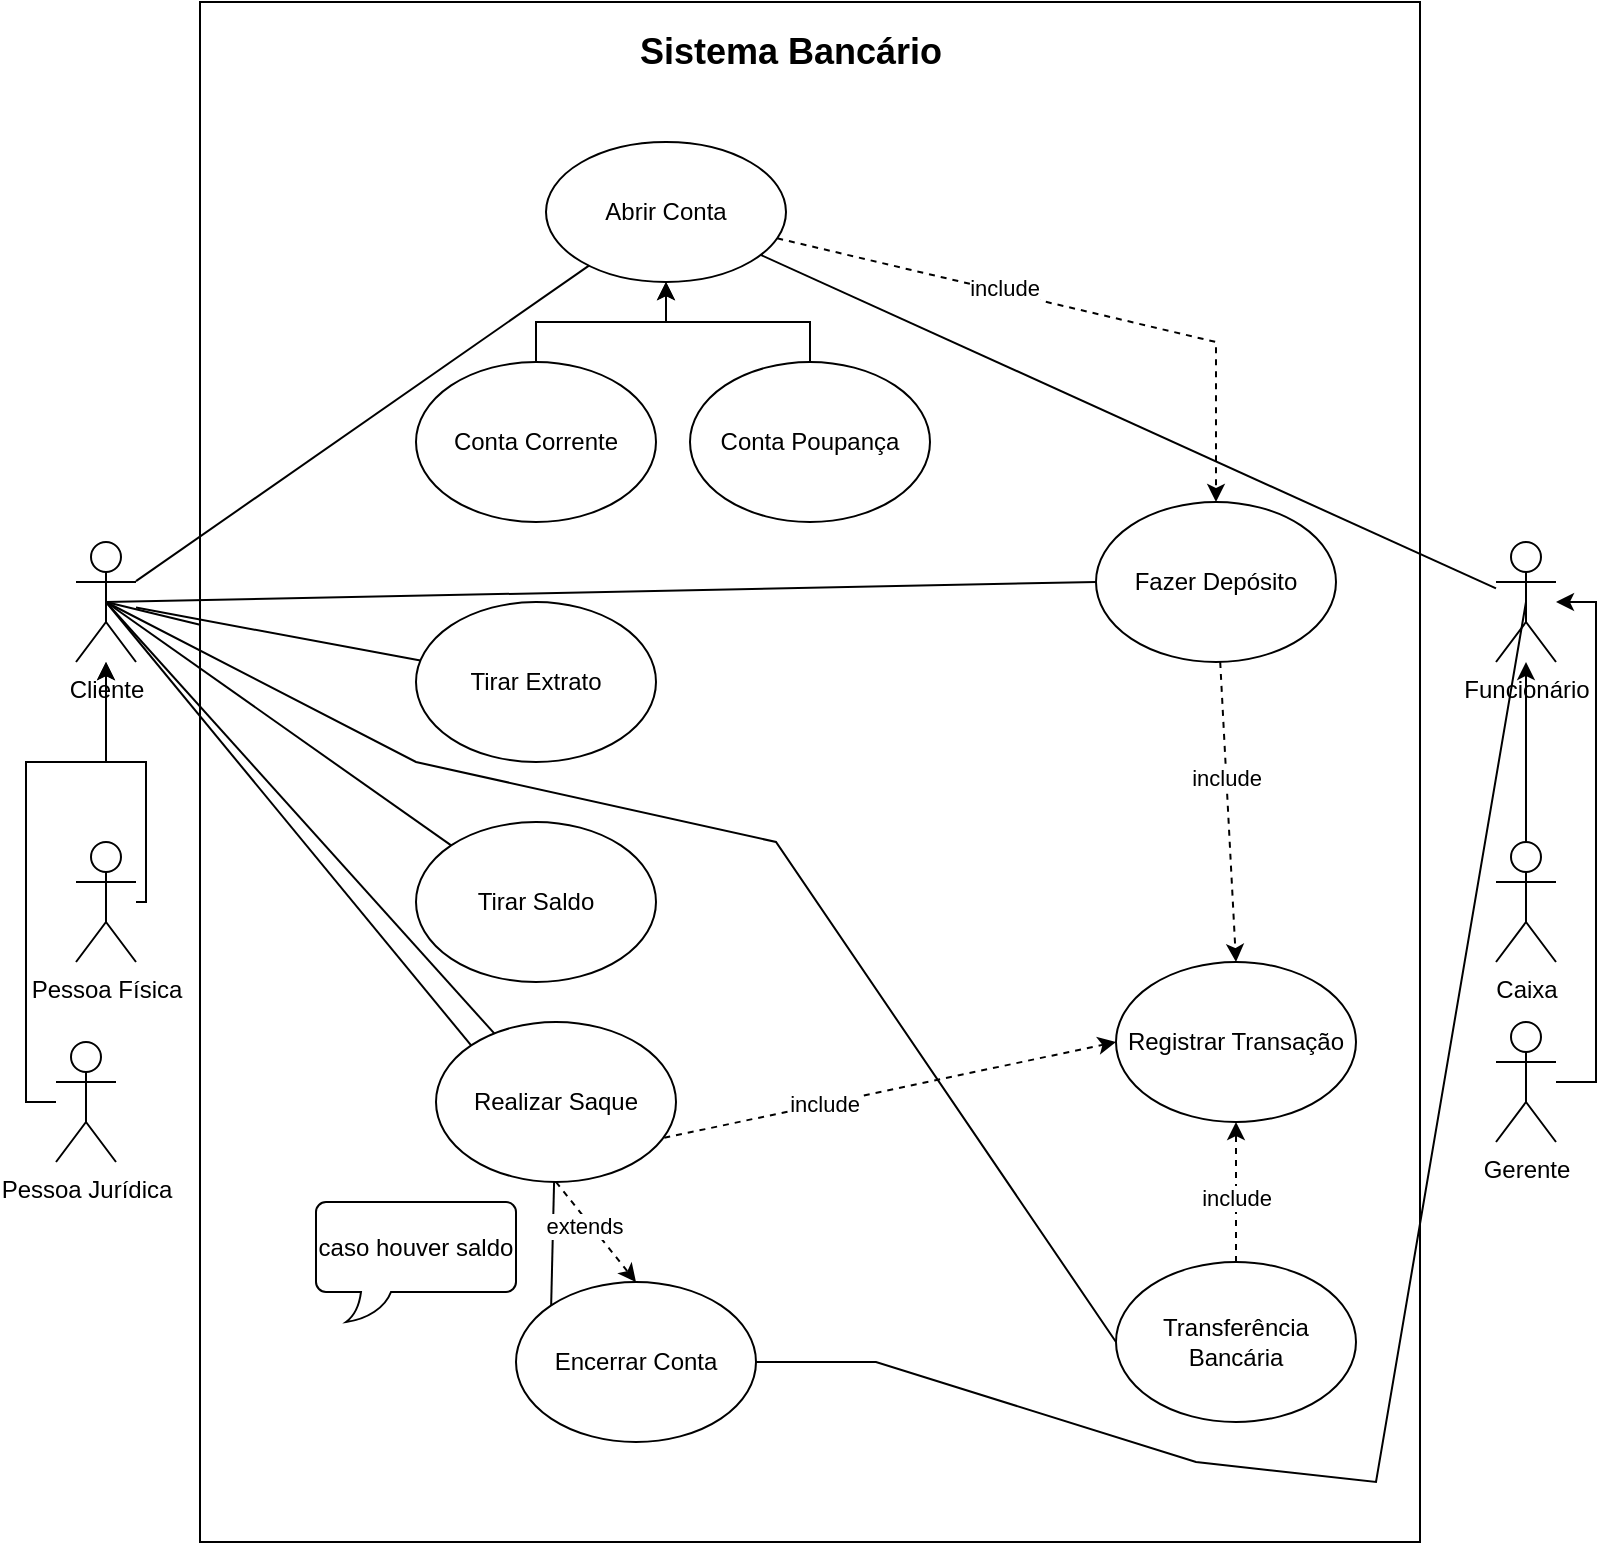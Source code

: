 <mxfile version="24.7.10">
  <diagram name="Página-1" id="OVypDS5loaO4sWUZ6Tkg">
    <mxGraphModel dx="3827" dy="2760" grid="1" gridSize="10" guides="1" tooltips="1" connect="1" arrows="1" fold="1" page="1" pageScale="1" pageWidth="827" pageHeight="1169" math="0" shadow="0">
      <root>
        <mxCell id="0" />
        <mxCell id="1" parent="0" />
        <mxCell id="u-yBkC2X34SG5aHqilfK-27" value="" style="rounded=0;whiteSpace=wrap;html=1;gradientColor=none;" parent="1" vertex="1">
          <mxGeometry x="-718" y="-1040" width="610" height="770" as="geometry" />
        </mxCell>
        <mxCell id="u-yBkC2X34SG5aHqilfK-1" value="Cliente" style="shape=umlActor;verticalLabelPosition=bottom;verticalAlign=top;html=1;outlineConnect=0;points=[[0,0.333,0,0,0],[0,1,0,0,0],[0.25,0.1,0,0,0],[0.5,0,0,0,0],[0.5,0.5,0,0,0],[0.75,0.1,0,0,0],[1,0.333,0,0,0],[1,1,0,0,0]];" parent="1" vertex="1">
          <mxGeometry x="-780" y="-770" width="30" height="60" as="geometry" />
        </mxCell>
        <mxCell id="rdwGBLl-BB3dfzOJK9Kl-43" style="edgeStyle=orthogonalEdgeStyle;rounded=0;orthogonalLoop=1;jettySize=auto;html=1;" edge="1" parent="1" source="u-yBkC2X34SG5aHqilfK-10" target="u-yBkC2X34SG5aHqilfK-1">
          <mxGeometry relative="1" as="geometry">
            <Array as="points">
              <mxPoint x="-745" y="-660" />
              <mxPoint x="-765" y="-660" />
            </Array>
          </mxGeometry>
        </mxCell>
        <mxCell id="u-yBkC2X34SG5aHqilfK-10" value="Pessoa Física&lt;div&gt;&lt;br&gt;&lt;/div&gt;" style="shape=umlActor;verticalLabelPosition=bottom;verticalAlign=top;html=1;outlineConnect=0;" parent="1" vertex="1">
          <mxGeometry x="-780" y="-620" width="30" height="60" as="geometry" />
        </mxCell>
        <mxCell id="rdwGBLl-BB3dfzOJK9Kl-42" style="edgeStyle=orthogonalEdgeStyle;rounded=0;orthogonalLoop=1;jettySize=auto;html=1;" edge="1" parent="1" source="u-yBkC2X34SG5aHqilfK-11" target="u-yBkC2X34SG5aHqilfK-1">
          <mxGeometry relative="1" as="geometry">
            <Array as="points">
              <mxPoint x="-805" y="-660" />
              <mxPoint x="-765" y="-660" />
            </Array>
          </mxGeometry>
        </mxCell>
        <mxCell id="u-yBkC2X34SG5aHqilfK-11" value="&lt;div&gt;Pessoa Jurídica&lt;/div&gt;&lt;div&gt;&lt;br&gt;&lt;/div&gt;" style="shape=umlActor;verticalLabelPosition=bottom;verticalAlign=top;html=1;outlineConnect=0;" parent="1" vertex="1">
          <mxGeometry x="-790" y="-520" width="30" height="60" as="geometry" />
        </mxCell>
        <mxCell id="u-yBkC2X34SG5aHqilfK-19" value="Funcionário" style="shape=umlActor;verticalLabelPosition=bottom;verticalAlign=top;html=1;outlineConnect=0;" parent="1" vertex="1">
          <mxGeometry x="-70" y="-770" width="30" height="60" as="geometry" />
        </mxCell>
        <mxCell id="rdwGBLl-BB3dfzOJK9Kl-46" style="edgeStyle=orthogonalEdgeStyle;rounded=0;orthogonalLoop=1;jettySize=auto;html=1;" edge="1" parent="1" source="u-yBkC2X34SG5aHqilfK-21" target="u-yBkC2X34SG5aHqilfK-19">
          <mxGeometry relative="1" as="geometry">
            <Array as="points">
              <mxPoint x="-20" y="-500" />
              <mxPoint x="-20" y="-740" />
            </Array>
          </mxGeometry>
        </mxCell>
        <mxCell id="u-yBkC2X34SG5aHqilfK-21" value="Gerente" style="shape=umlActor;verticalLabelPosition=bottom;verticalAlign=top;html=1;outlineConnect=0;" parent="1" vertex="1">
          <mxGeometry x="-70" y="-530" width="30" height="60" as="geometry" />
        </mxCell>
        <mxCell id="u-yBkC2X34SG5aHqilfK-29" value="&lt;b&gt;&lt;font style=&quot;font-size: 18px;&quot;&gt;Sistema Bancário&lt;/font&gt;&lt;/b&gt;" style="text;html=1;align=center;verticalAlign=middle;whiteSpace=wrap;rounded=0;" parent="1" vertex="1">
          <mxGeometry x="-500" y="-1030" width="155" height="30" as="geometry" />
        </mxCell>
        <mxCell id="u-yBkC2X34SG5aHqilfK-31" value="Abrir Conta" style="ellipse;whiteSpace=wrap;html=1;" parent="1" vertex="1">
          <mxGeometry x="-545" y="-970" width="120" height="70" as="geometry" />
        </mxCell>
        <mxCell id="u-yBkC2X34SG5aHqilfK-48" style="edgeStyle=orthogonalEdgeStyle;rounded=0;orthogonalLoop=1;jettySize=auto;html=1;" parent="1" source="u-yBkC2X34SG5aHqilfK-32" target="u-yBkC2X34SG5aHqilfK-31" edge="1">
          <mxGeometry relative="1" as="geometry" />
        </mxCell>
        <mxCell id="u-yBkC2X34SG5aHqilfK-32" value="Conta Corrente" style="ellipse;whiteSpace=wrap;html=1;" parent="1" vertex="1">
          <mxGeometry x="-610" y="-860" width="120" height="80" as="geometry" />
        </mxCell>
        <mxCell id="u-yBkC2X34SG5aHqilfK-47" style="edgeStyle=orthogonalEdgeStyle;rounded=0;orthogonalLoop=1;jettySize=auto;html=1;" parent="1" source="u-yBkC2X34SG5aHqilfK-33" target="u-yBkC2X34SG5aHqilfK-31" edge="1">
          <mxGeometry relative="1" as="geometry" />
        </mxCell>
        <mxCell id="rdwGBLl-BB3dfzOJK9Kl-45" style="edgeStyle=orthogonalEdgeStyle;rounded=0;orthogonalLoop=1;jettySize=auto;html=1;" edge="1" parent="1" source="u-yBkC2X34SG5aHqilfK-40" target="u-yBkC2X34SG5aHqilfK-19">
          <mxGeometry relative="1" as="geometry" />
        </mxCell>
        <mxCell id="u-yBkC2X34SG5aHqilfK-40" value="Caixa" style="shape=umlActor;verticalLabelPosition=bottom;verticalAlign=top;html=1;outlineConnect=0;" parent="1" vertex="1">
          <mxGeometry x="-70" y="-620" width="30" height="60" as="geometry" />
        </mxCell>
        <mxCell id="u-yBkC2X34SG5aHqilfK-46" value="" style="endArrow=none;html=1;rounded=0;" parent="1" source="u-yBkC2X34SG5aHqilfK-1" target="u-yBkC2X34SG5aHqilfK-31" edge="1">
          <mxGeometry width="50" height="50" relative="1" as="geometry">
            <mxPoint x="-650" y="20" as="sourcePoint" />
            <mxPoint x="-600" y="-30" as="targetPoint" />
          </mxGeometry>
        </mxCell>
        <mxCell id="u-yBkC2X34SG5aHqilfK-49" value="" style="endArrow=none;html=1;rounded=0;" parent="1" source="u-yBkC2X34SG5aHqilfK-31" target="u-yBkC2X34SG5aHqilfK-19" edge="1">
          <mxGeometry width="50" height="50" relative="1" as="geometry">
            <mxPoint x="610" as="sourcePoint" />
            <mxPoint x="660" y="-50" as="targetPoint" />
          </mxGeometry>
        </mxCell>
        <mxCell id="u-yBkC2X34SG5aHqilfK-50" value="Tirar Extrato" style="ellipse;whiteSpace=wrap;html=1;" parent="1" vertex="1">
          <mxGeometry x="-610" y="-740" width="120" height="80" as="geometry" />
        </mxCell>
        <mxCell id="u-yBkC2X34SG5aHqilfK-51" value="Tirar Saldo" style="ellipse;whiteSpace=wrap;html=1;" parent="1" vertex="1">
          <mxGeometry x="-610" y="-630" width="120" height="80" as="geometry" />
        </mxCell>
        <mxCell id="rdwGBLl-BB3dfzOJK9Kl-1" value="Registrar Transação" style="ellipse;whiteSpace=wrap;html=1;" vertex="1" parent="1">
          <mxGeometry x="-260" y="-560" width="120" height="80" as="geometry" />
        </mxCell>
        <mxCell id="rdwGBLl-BB3dfzOJK9Kl-3" value="Fazer Depósito" style="ellipse;whiteSpace=wrap;html=1;" vertex="1" parent="1">
          <mxGeometry x="-270" y="-790" width="120" height="80" as="geometry" />
        </mxCell>
        <mxCell id="rdwGBLl-BB3dfzOJK9Kl-4" value="Encerrar Conta" style="ellipse;whiteSpace=wrap;html=1;" vertex="1" parent="1">
          <mxGeometry x="-560" y="-400" width="120" height="80" as="geometry" />
        </mxCell>
        <mxCell id="rdwGBLl-BB3dfzOJK9Kl-6" value="" style="endArrow=none;html=1;rounded=0;" edge="1" parent="1" source="u-yBkC2X34SG5aHqilfK-1" target="u-yBkC2X34SG5aHqilfK-50">
          <mxGeometry width="50" height="50" relative="1" as="geometry">
            <mxPoint x="-360" y="170" as="sourcePoint" />
            <mxPoint x="-310" y="120" as="targetPoint" />
          </mxGeometry>
        </mxCell>
        <mxCell id="rdwGBLl-BB3dfzOJK9Kl-8" value="" style="endArrow=none;html=1;rounded=0;entryX=0;entryY=0;entryDx=0;entryDy=0;exitX=0.5;exitY=0.5;exitDx=0;exitDy=0;exitPerimeter=0;" edge="1" parent="1" source="u-yBkC2X34SG5aHqilfK-1" target="u-yBkC2X34SG5aHqilfK-51">
          <mxGeometry width="50" height="50" relative="1" as="geometry">
            <mxPoint x="-490" y="310" as="sourcePoint" />
            <mxPoint x="-440" y="260" as="targetPoint" />
          </mxGeometry>
        </mxCell>
        <mxCell id="rdwGBLl-BB3dfzOJK9Kl-9" value="" style="endArrow=none;html=1;rounded=0;entryX=0.5;entryY=0.5;entryDx=0;entryDy=0;entryPerimeter=0;" edge="1" parent="1" source="rdwGBLl-BB3dfzOJK9Kl-4" target="u-yBkC2X34SG5aHqilfK-19">
          <mxGeometry width="50" height="50" relative="1" as="geometry">
            <mxPoint x="510" y="250" as="sourcePoint" />
            <mxPoint x="560" y="200" as="targetPoint" />
            <Array as="points">
              <mxPoint x="-380" y="-360" />
              <mxPoint x="-220" y="-310" />
              <mxPoint x="-130" y="-300" />
            </Array>
          </mxGeometry>
        </mxCell>
        <mxCell id="rdwGBLl-BB3dfzOJK9Kl-10" value="" style="endArrow=none;html=1;rounded=0;entryX=0;entryY=0;entryDx=0;entryDy=0;exitX=0.5;exitY=0.5;exitDx=0;exitDy=0;exitPerimeter=0;" edge="1" parent="1" source="rdwGBLl-BB3dfzOJK9Kl-2" target="rdwGBLl-BB3dfzOJK9Kl-4">
          <mxGeometry width="50" height="50" relative="1" as="geometry">
            <mxPoint x="-470" y="360" as="sourcePoint" />
            <mxPoint x="-420" y="310" as="targetPoint" />
          </mxGeometry>
        </mxCell>
        <mxCell id="rdwGBLl-BB3dfzOJK9Kl-19" value="" style="endArrow=classic;html=1;rounded=0;entryX=0.5;entryY=0;entryDx=0;entryDy=0;dashed=1;" edge="1" parent="1" source="rdwGBLl-BB3dfzOJK9Kl-3" target="rdwGBLl-BB3dfzOJK9Kl-1">
          <mxGeometry width="50" height="50" relative="1" as="geometry">
            <mxPoint x="-649" y="-20" as="sourcePoint" />
            <mxPoint x="-649" y="50" as="targetPoint" />
          </mxGeometry>
        </mxCell>
        <mxCell id="rdwGBLl-BB3dfzOJK9Kl-21" value="include" style="edgeLabel;html=1;align=center;verticalAlign=middle;resizable=0;points=[];" vertex="1" connectable="0" parent="rdwGBLl-BB3dfzOJK9Kl-19">
          <mxGeometry x="-0.225" relative="1" as="geometry">
            <mxPoint as="offset" />
          </mxGeometry>
        </mxCell>
        <mxCell id="rdwGBLl-BB3dfzOJK9Kl-20" value="" style="endArrow=classic;html=1;rounded=0;entryX=0;entryY=0.5;entryDx=0;entryDy=0;dashed=1;" edge="1" parent="1" target="rdwGBLl-BB3dfzOJK9Kl-1">
          <mxGeometry width="50" height="50" relative="1" as="geometry">
            <mxPoint x="-532.824" y="-462.128" as="sourcePoint" />
            <mxPoint x="-709" y="90" as="targetPoint" />
          </mxGeometry>
        </mxCell>
        <mxCell id="rdwGBLl-BB3dfzOJK9Kl-22" value="include" style="edgeLabel;html=1;align=center;verticalAlign=middle;resizable=0;points=[];" vertex="1" connectable="0" parent="rdwGBLl-BB3dfzOJK9Kl-20">
          <mxGeometry x="-0.07" relative="1" as="geometry">
            <mxPoint as="offset" />
          </mxGeometry>
        </mxCell>
        <mxCell id="rdwGBLl-BB3dfzOJK9Kl-23" value="" style="endArrow=classic;html=1;rounded=0;exitX=0.5;exitY=1;exitDx=0;exitDy=0;entryX=0.5;entryY=0;entryDx=0;entryDy=0;dashed=1;" edge="1" parent="1" source="rdwGBLl-BB3dfzOJK9Kl-2" target="rdwGBLl-BB3dfzOJK9Kl-4">
          <mxGeometry width="50" height="50" relative="1" as="geometry">
            <mxPoint x="-260" y="450" as="sourcePoint" />
            <mxPoint x="-210" y="400" as="targetPoint" />
            <Array as="points" />
          </mxGeometry>
        </mxCell>
        <mxCell id="rdwGBLl-BB3dfzOJK9Kl-24" value="extends" style="edgeLabel;html=1;align=center;verticalAlign=middle;resizable=0;points=[];" vertex="1" connectable="0" parent="rdwGBLl-BB3dfzOJK9Kl-23">
          <mxGeometry x="-0.224" y="-3" relative="1" as="geometry">
            <mxPoint as="offset" />
          </mxGeometry>
        </mxCell>
        <mxCell id="rdwGBLl-BB3dfzOJK9Kl-26" value="caso houver saldo" style="whiteSpace=wrap;html=1;shape=mxgraph.basic.roundRectCallout;dx=30;dy=15;size=5;boundedLbl=1;" vertex="1" parent="1">
          <mxGeometry x="-660" y="-440" width="100" height="60" as="geometry" />
        </mxCell>
        <mxCell id="rdwGBLl-BB3dfzOJK9Kl-28" value="" style="endArrow=none;html=1;rounded=0;exitX=0.5;exitY=0.5;exitDx=0;exitDy=0;exitPerimeter=0;" edge="1" parent="1" source="u-yBkC2X34SG5aHqilfK-1" target="rdwGBLl-BB3dfzOJK9Kl-2">
          <mxGeometry width="50" height="50" relative="1" as="geometry">
            <mxPoint x="-610" y="340" as="sourcePoint" />
            <mxPoint x="-560" y="290" as="targetPoint" />
          </mxGeometry>
        </mxCell>
        <mxCell id="rdwGBLl-BB3dfzOJK9Kl-29" value="" style="endArrow=none;html=1;rounded=0;entryX=0;entryY=0.5;entryDx=0;entryDy=0;exitX=0.5;exitY=0.5;exitDx=0;exitDy=0;exitPerimeter=0;" edge="1" parent="1" source="u-yBkC2X34SG5aHqilfK-1" target="rdwGBLl-BB3dfzOJK9Kl-3">
          <mxGeometry width="50" height="50" relative="1" as="geometry">
            <mxPoint x="-270" y="190" as="sourcePoint" />
            <mxPoint x="-161.426" y="191.716" as="targetPoint" />
          </mxGeometry>
        </mxCell>
        <mxCell id="rdwGBLl-BB3dfzOJK9Kl-30" value="" style="endArrow=classic;html=1;rounded=0;dashed=1;" edge="1" parent="1" source="u-yBkC2X34SG5aHqilfK-31" target="rdwGBLl-BB3dfzOJK9Kl-3">
          <mxGeometry width="50" height="50" relative="1" as="geometry">
            <mxPoint x="-456" y="-905" as="sourcePoint" />
            <mxPoint x="78" y="-120" as="targetPoint" />
            <Array as="points">
              <mxPoint x="-210" y="-870" />
            </Array>
          </mxGeometry>
        </mxCell>
        <mxCell id="rdwGBLl-BB3dfzOJK9Kl-31" value="include" style="edgeLabel;html=1;align=center;verticalAlign=middle;resizable=0;points=[];" vertex="1" connectable="0" parent="rdwGBLl-BB3dfzOJK9Kl-30">
          <mxGeometry x="-0.24" y="2" relative="1" as="geometry">
            <mxPoint as="offset" />
          </mxGeometry>
        </mxCell>
        <mxCell id="u-yBkC2X34SG5aHqilfK-33" value="Conta Poupança" style="ellipse;whiteSpace=wrap;html=1;" parent="1" vertex="1">
          <mxGeometry x="-473" y="-860" width="120" height="80" as="geometry" />
        </mxCell>
        <mxCell id="rdwGBLl-BB3dfzOJK9Kl-39" style="edgeStyle=orthogonalEdgeStyle;rounded=0;orthogonalLoop=1;jettySize=auto;html=1;dashed=1;" edge="1" parent="1" source="rdwGBLl-BB3dfzOJK9Kl-37" target="rdwGBLl-BB3dfzOJK9Kl-1">
          <mxGeometry relative="1" as="geometry" />
        </mxCell>
        <mxCell id="rdwGBLl-BB3dfzOJK9Kl-40" value="include" style="edgeLabel;html=1;align=center;verticalAlign=middle;resizable=0;points=[];" vertex="1" connectable="0" parent="rdwGBLl-BB3dfzOJK9Kl-39">
          <mxGeometry x="-0.076" relative="1" as="geometry">
            <mxPoint as="offset" />
          </mxGeometry>
        </mxCell>
        <mxCell id="rdwGBLl-BB3dfzOJK9Kl-37" value="Transferência Bancária" style="ellipse;whiteSpace=wrap;html=1;" vertex="1" parent="1">
          <mxGeometry x="-260" y="-410" width="120" height="80" as="geometry" />
        </mxCell>
        <mxCell id="rdwGBLl-BB3dfzOJK9Kl-38" value="" style="endArrow=none;html=1;rounded=0;entryX=0;entryY=0.5;entryDx=0;entryDy=0;exitX=0.5;exitY=0.5;exitDx=0;exitDy=0;exitPerimeter=0;" edge="1" parent="1" source="u-yBkC2X34SG5aHqilfK-1" target="rdwGBLl-BB3dfzOJK9Kl-37">
          <mxGeometry width="50" height="50" relative="1" as="geometry">
            <mxPoint x="190" y="-90" as="sourcePoint" />
            <mxPoint x="240" y="-140" as="targetPoint" />
            <Array as="points">
              <mxPoint x="-610" y="-660" />
              <mxPoint x="-430" y="-620" />
            </Array>
          </mxGeometry>
        </mxCell>
        <mxCell id="rdwGBLl-BB3dfzOJK9Kl-41" value="" style="endArrow=none;html=1;rounded=0;exitX=0.5;exitY=0.5;exitDx=0;exitDy=0;exitPerimeter=0;" edge="1" parent="1" source="u-yBkC2X34SG5aHqilfK-1" target="u-yBkC2X34SG5aHqilfK-27">
          <mxGeometry width="50" height="50" relative="1" as="geometry">
            <mxPoint x="-625" y="-620" as="sourcePoint" />
            <mxPoint x="-98" y="-201" as="targetPoint" />
          </mxGeometry>
        </mxCell>
        <mxCell id="rdwGBLl-BB3dfzOJK9Kl-44" value="" style="endArrow=none;html=1;rounded=0;entryX=0;entryY=0;entryDx=0;entryDy=0;exitX=0.5;exitY=0.5;exitDx=0;exitDy=0;exitPerimeter=0;" edge="1" parent="1" source="u-yBkC2X34SG5aHqilfK-1" target="rdwGBLl-BB3dfzOJK9Kl-2">
          <mxGeometry width="50" height="50" relative="1" as="geometry">
            <mxPoint x="-765" y="-740" as="sourcePoint" />
            <mxPoint x="-102" y="-28" as="targetPoint" />
          </mxGeometry>
        </mxCell>
        <mxCell id="rdwGBLl-BB3dfzOJK9Kl-2" value="Realizar Saque" style="ellipse;whiteSpace=wrap;html=1;" vertex="1" parent="1">
          <mxGeometry x="-600" y="-530" width="120" height="80" as="geometry" />
        </mxCell>
      </root>
    </mxGraphModel>
  </diagram>
</mxfile>
